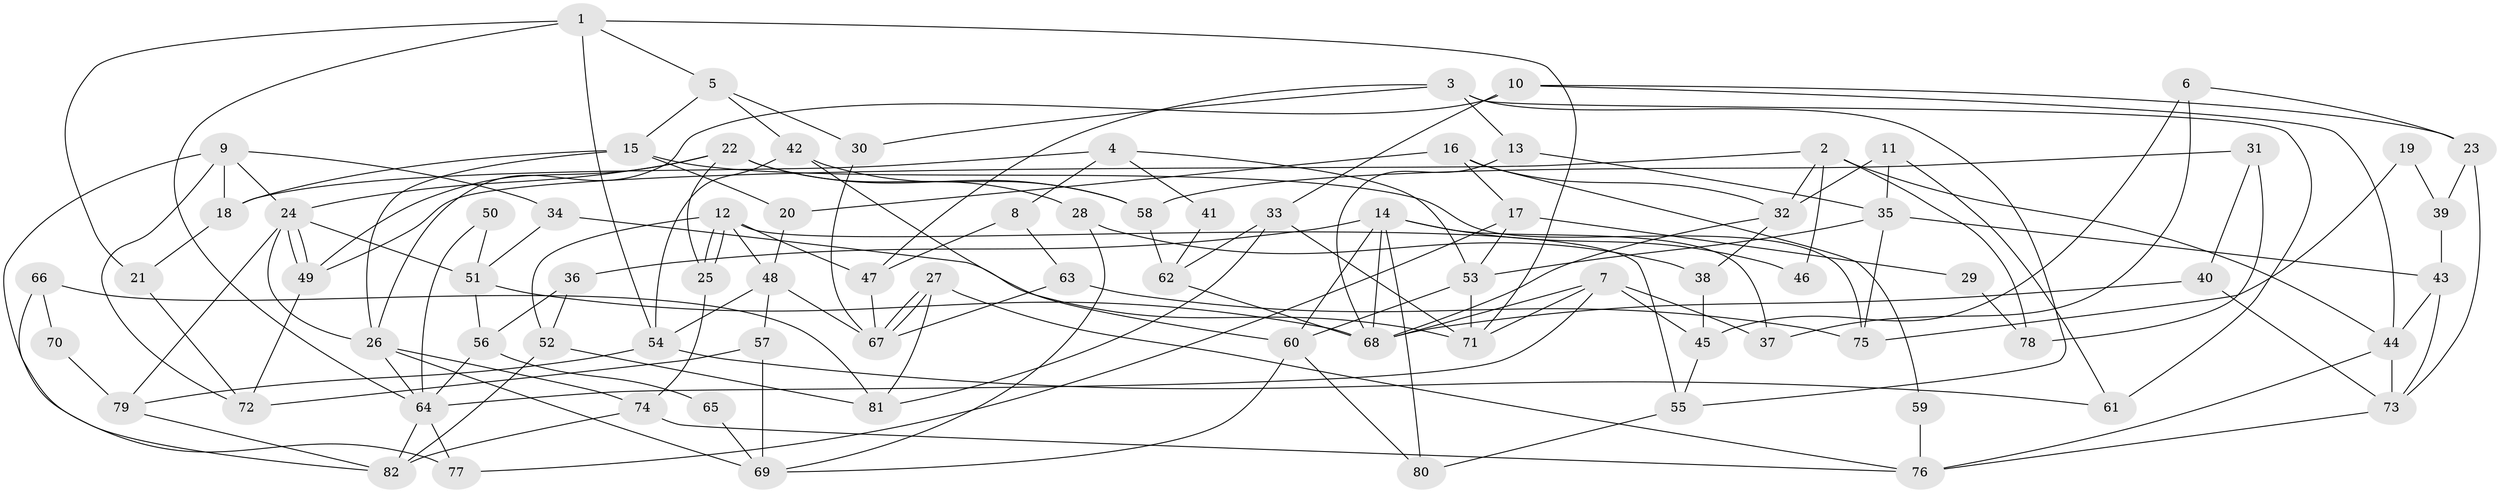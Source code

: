 // Generated by graph-tools (version 1.1) at 2025/36/03/09/25 02:36:03]
// undirected, 82 vertices, 164 edges
graph export_dot {
graph [start="1"]
  node [color=gray90,style=filled];
  1;
  2;
  3;
  4;
  5;
  6;
  7;
  8;
  9;
  10;
  11;
  12;
  13;
  14;
  15;
  16;
  17;
  18;
  19;
  20;
  21;
  22;
  23;
  24;
  25;
  26;
  27;
  28;
  29;
  30;
  31;
  32;
  33;
  34;
  35;
  36;
  37;
  38;
  39;
  40;
  41;
  42;
  43;
  44;
  45;
  46;
  47;
  48;
  49;
  50;
  51;
  52;
  53;
  54;
  55;
  56;
  57;
  58;
  59;
  60;
  61;
  62;
  63;
  64;
  65;
  66;
  67;
  68;
  69;
  70;
  71;
  72;
  73;
  74;
  75;
  76;
  77;
  78;
  79;
  80;
  81;
  82;
  1 -- 71;
  1 -- 21;
  1 -- 5;
  1 -- 54;
  1 -- 64;
  2 -- 32;
  2 -- 44;
  2 -- 46;
  2 -- 49;
  2 -- 78;
  3 -- 47;
  3 -- 61;
  3 -- 13;
  3 -- 30;
  3 -- 55;
  4 -- 8;
  4 -- 53;
  4 -- 18;
  4 -- 41;
  5 -- 30;
  5 -- 15;
  5 -- 42;
  6 -- 37;
  6 -- 45;
  6 -- 23;
  7 -- 45;
  7 -- 64;
  7 -- 37;
  7 -- 68;
  7 -- 71;
  8 -- 47;
  8 -- 63;
  9 -- 18;
  9 -- 24;
  9 -- 34;
  9 -- 72;
  9 -- 77;
  10 -- 23;
  10 -- 26;
  10 -- 33;
  10 -- 44;
  11 -- 32;
  11 -- 35;
  11 -- 61;
  12 -- 25;
  12 -- 25;
  12 -- 52;
  12 -- 47;
  12 -- 48;
  12 -- 55;
  13 -- 68;
  13 -- 35;
  14 -- 60;
  14 -- 80;
  14 -- 36;
  14 -- 37;
  14 -- 46;
  14 -- 68;
  15 -- 26;
  15 -- 18;
  15 -- 20;
  15 -- 75;
  16 -- 20;
  16 -- 17;
  16 -- 32;
  16 -- 59;
  17 -- 53;
  17 -- 77;
  17 -- 29;
  18 -- 21;
  19 -- 39;
  19 -- 75;
  20 -- 48;
  21 -- 72;
  22 -- 49;
  22 -- 24;
  22 -- 25;
  22 -- 28;
  22 -- 58;
  23 -- 73;
  23 -- 39;
  24 -- 49;
  24 -- 49;
  24 -- 79;
  24 -- 26;
  24 -- 51;
  25 -- 74;
  26 -- 64;
  26 -- 69;
  26 -- 74;
  27 -- 76;
  27 -- 67;
  27 -- 67;
  27 -- 81;
  28 -- 69;
  28 -- 38;
  29 -- 78;
  30 -- 67;
  31 -- 58;
  31 -- 40;
  31 -- 78;
  32 -- 68;
  32 -- 38;
  33 -- 71;
  33 -- 62;
  33 -- 81;
  34 -- 51;
  34 -- 71;
  35 -- 53;
  35 -- 43;
  35 -- 75;
  36 -- 52;
  36 -- 56;
  38 -- 45;
  39 -- 43;
  40 -- 73;
  40 -- 68;
  41 -- 62;
  42 -- 58;
  42 -- 54;
  42 -- 60;
  43 -- 44;
  43 -- 73;
  44 -- 76;
  44 -- 73;
  45 -- 55;
  47 -- 67;
  48 -- 54;
  48 -- 57;
  48 -- 67;
  49 -- 72;
  50 -- 51;
  50 -- 64;
  51 -- 68;
  51 -- 56;
  52 -- 82;
  52 -- 81;
  53 -- 60;
  53 -- 71;
  54 -- 61;
  54 -- 79;
  55 -- 80;
  56 -- 64;
  56 -- 65;
  57 -- 72;
  57 -- 69;
  58 -- 62;
  59 -- 76;
  60 -- 69;
  60 -- 80;
  62 -- 68;
  63 -- 67;
  63 -- 75;
  64 -- 77;
  64 -- 82;
  65 -- 69;
  66 -- 82;
  66 -- 81;
  66 -- 70;
  70 -- 79;
  73 -- 76;
  74 -- 76;
  74 -- 82;
  79 -- 82;
}
